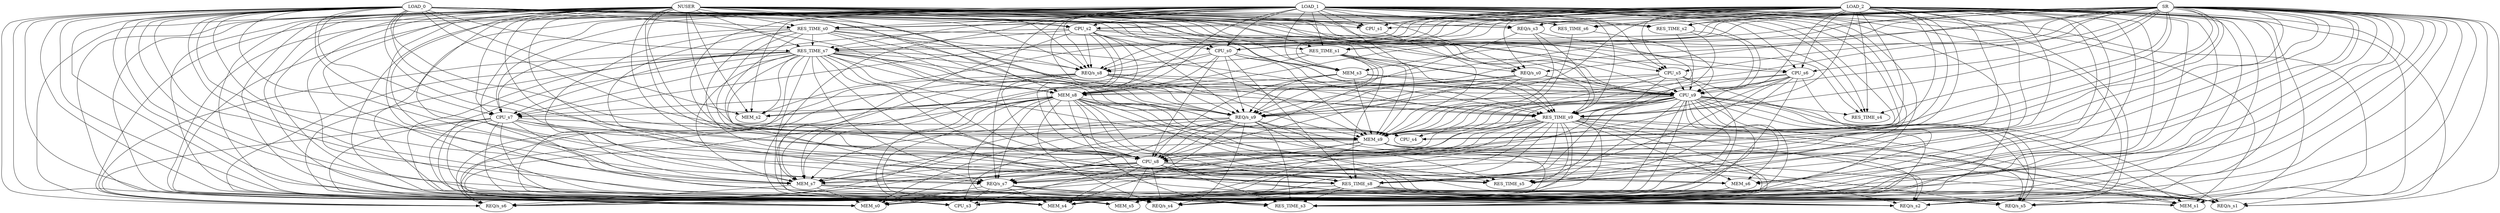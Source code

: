 strict digraph "" {
	NUSER -> "REQ/s_s0";
	NUSER -> RES_TIME_s0;
	NUSER -> CPU_s0;
	NUSER -> MEM_s0;
	NUSER -> "REQ/s_s1";
	NUSER -> RES_TIME_s1;
	NUSER -> CPU_s1;
	NUSER -> MEM_s1;
	NUSER -> "REQ/s_s2";
	NUSER -> RES_TIME_s2;
	NUSER -> CPU_s2;
	NUSER -> MEM_s2;
	NUSER -> "REQ/s_s3";
	NUSER -> RES_TIME_s3;
	NUSER -> CPU_s3;
	NUSER -> MEM_s3;
	NUSER -> "REQ/s_s4";
	NUSER -> RES_TIME_s4;
	NUSER -> CPU_s4;
	NUSER -> MEM_s4;
	NUSER -> "REQ/s_s5";
	NUSER -> RES_TIME_s5;
	NUSER -> CPU_s5;
	NUSER -> MEM_s5;
	NUSER -> "REQ/s_s6";
	NUSER -> RES_TIME_s6;
	NUSER -> CPU_s6;
	NUSER -> MEM_s6;
	NUSER -> "REQ/s_s7";
	NUSER -> RES_TIME_s7;
	NUSER -> CPU_s7;
	NUSER -> MEM_s7;
	NUSER -> "REQ/s_s8";
	NUSER -> RES_TIME_s8;
	NUSER -> CPU_s8;
	NUSER -> MEM_s8;
	NUSER -> "REQ/s_s9";
	NUSER -> RES_TIME_s9;
	NUSER -> CPU_s9;
	NUSER -> MEM_s9;
	LOAD_0 -> "REQ/s_s0";
	LOAD_0 -> RES_TIME_s0;
	LOAD_0 -> CPU_s0;
	LOAD_0 -> MEM_s0;
	LOAD_0 -> "REQ/s_s1";
	LOAD_0 -> RES_TIME_s1;
	LOAD_0 -> CPU_s1;
	LOAD_0 -> MEM_s1;
	LOAD_0 -> "REQ/s_s2";
	LOAD_0 -> RES_TIME_s2;
	LOAD_0 -> CPU_s2;
	LOAD_0 -> MEM_s2;
	LOAD_0 -> "REQ/s_s3";
	LOAD_0 -> RES_TIME_s3;
	LOAD_0 -> CPU_s3;
	LOAD_0 -> MEM_s3;
	LOAD_0 -> "REQ/s_s4";
	LOAD_0 -> RES_TIME_s4;
	LOAD_0 -> CPU_s4;
	LOAD_0 -> MEM_s4;
	LOAD_0 -> "REQ/s_s5";
	LOAD_0 -> RES_TIME_s5;
	LOAD_0 -> CPU_s5;
	LOAD_0 -> MEM_s5;
	LOAD_0 -> "REQ/s_s6";
	LOAD_0 -> RES_TIME_s6;
	LOAD_0 -> CPU_s6;
	LOAD_0 -> MEM_s6;
	LOAD_0 -> "REQ/s_s7";
	LOAD_0 -> RES_TIME_s7;
	LOAD_0 -> CPU_s7;
	LOAD_0 -> MEM_s7;
	LOAD_0 -> "REQ/s_s8";
	LOAD_0 -> RES_TIME_s8;
	LOAD_0 -> CPU_s8;
	LOAD_0 -> MEM_s8;
	LOAD_0 -> "REQ/s_s9";
	LOAD_0 -> RES_TIME_s9;
	LOAD_0 -> CPU_s9;
	LOAD_0 -> MEM_s9;
	LOAD_1 -> "REQ/s_s0";
	LOAD_1 -> RES_TIME_s0;
	LOAD_1 -> CPU_s0;
	LOAD_1 -> MEM_s0;
	LOAD_1 -> "REQ/s_s1";
	LOAD_1 -> RES_TIME_s1;
	LOAD_1 -> CPU_s1;
	LOAD_1 -> MEM_s1;
	LOAD_1 -> "REQ/s_s2";
	LOAD_1 -> RES_TIME_s2;
	LOAD_1 -> CPU_s2;
	LOAD_1 -> MEM_s2;
	LOAD_1 -> "REQ/s_s3";
	LOAD_1 -> RES_TIME_s3;
	LOAD_1 -> CPU_s3;
	LOAD_1 -> MEM_s3;
	LOAD_1 -> "REQ/s_s4";
	LOAD_1 -> RES_TIME_s4;
	LOAD_1 -> CPU_s4;
	LOAD_1 -> MEM_s4;
	LOAD_1 -> "REQ/s_s5";
	LOAD_1 -> RES_TIME_s5;
	LOAD_1 -> CPU_s5;
	LOAD_1 -> MEM_s5;
	LOAD_1 -> "REQ/s_s6";
	LOAD_1 -> RES_TIME_s6;
	LOAD_1 -> CPU_s6;
	LOAD_1 -> MEM_s6;
	LOAD_1 -> "REQ/s_s7";
	LOAD_1 -> RES_TIME_s7;
	LOAD_1 -> CPU_s7;
	LOAD_1 -> MEM_s7;
	LOAD_1 -> "REQ/s_s8";
	LOAD_1 -> RES_TIME_s8;
	LOAD_1 -> CPU_s8;
	LOAD_1 -> MEM_s8;
	LOAD_1 -> "REQ/s_s9";
	LOAD_1 -> RES_TIME_s9;
	LOAD_1 -> CPU_s9;
	LOAD_1 -> MEM_s9;
	LOAD_2 -> "REQ/s_s0";
	LOAD_2 -> RES_TIME_s0;
	LOAD_2 -> CPU_s0;
	LOAD_2 -> MEM_s0;
	LOAD_2 -> "REQ/s_s1";
	LOAD_2 -> RES_TIME_s1;
	LOAD_2 -> CPU_s1;
	LOAD_2 -> MEM_s1;
	LOAD_2 -> "REQ/s_s2";
	LOAD_2 -> RES_TIME_s2;
	LOAD_2 -> CPU_s2;
	LOAD_2 -> MEM_s2;
	LOAD_2 -> "REQ/s_s3";
	LOAD_2 -> RES_TIME_s3;
	LOAD_2 -> CPU_s3;
	LOAD_2 -> MEM_s3;
	LOAD_2 -> "REQ/s_s4";
	LOAD_2 -> RES_TIME_s4;
	LOAD_2 -> CPU_s4;
	LOAD_2 -> MEM_s4;
	LOAD_2 -> "REQ/s_s5";
	LOAD_2 -> RES_TIME_s5;
	LOAD_2 -> CPU_s5;
	LOAD_2 -> MEM_s5;
	LOAD_2 -> "REQ/s_s6";
	LOAD_2 -> RES_TIME_s6;
	LOAD_2 -> CPU_s6;
	LOAD_2 -> MEM_s6;
	LOAD_2 -> "REQ/s_s7";
	LOAD_2 -> RES_TIME_s7;
	LOAD_2 -> CPU_s7;
	LOAD_2 -> MEM_s7;
	LOAD_2 -> "REQ/s_s8";
	LOAD_2 -> RES_TIME_s8;
	LOAD_2 -> CPU_s8;
	LOAD_2 -> MEM_s8;
	LOAD_2 -> "REQ/s_s9";
	LOAD_2 -> RES_TIME_s9;
	LOAD_2 -> CPU_s9;
	LOAD_2 -> MEM_s9;
	SR -> "REQ/s_s0";
	SR -> RES_TIME_s0;
	SR -> CPU_s0;
	SR -> MEM_s0;
	SR -> "REQ/s_s1";
	SR -> RES_TIME_s1;
	SR -> CPU_s1;
	SR -> MEM_s1;
	SR -> "REQ/s_s2";
	SR -> RES_TIME_s2;
	SR -> CPU_s2;
	SR -> MEM_s2;
	SR -> "REQ/s_s3";
	SR -> RES_TIME_s3;
	SR -> CPU_s3;
	SR -> MEM_s3;
	SR -> "REQ/s_s4";
	SR -> RES_TIME_s4;
	SR -> CPU_s4;
	SR -> MEM_s4;
	SR -> "REQ/s_s5";
	SR -> RES_TIME_s5;
	SR -> CPU_s5;
	SR -> MEM_s5;
	SR -> "REQ/s_s6";
	SR -> RES_TIME_s6;
	SR -> CPU_s6;
	SR -> MEM_s6;
	SR -> "REQ/s_s7";
	SR -> RES_TIME_s7;
	SR -> CPU_s7;
	SR -> MEM_s7;
	SR -> "REQ/s_s8";
	SR -> RES_TIME_s8;
	SR -> CPU_s8;
	SR -> MEM_s8;
	SR -> "REQ/s_s9";
	SR -> RES_TIME_s9;
	SR -> CPU_s9;
	SR -> MEM_s9;
	"REQ/s_s0" -> CPU_s8;
	"REQ/s_s0" -> MEM_s8;
	"REQ/s_s0" -> "REQ/s_s9";
	"REQ/s_s0" -> RES_TIME_s9;
	"REQ/s_s0" -> CPU_s9;
	"REQ/s_s0" -> MEM_s9;
	RES_TIME_s0 -> "REQ/s_s7";
	RES_TIME_s0 -> RES_TIME_s7;
	RES_TIME_s0 -> CPU_s7;
	RES_TIME_s0 -> MEM_s7;
	RES_TIME_s0 -> "REQ/s_s8";
	RES_TIME_s0 -> RES_TIME_s8;
	RES_TIME_s0 -> CPU_s8;
	RES_TIME_s0 -> MEM_s8;
	RES_TIME_s0 -> "REQ/s_s9";
	RES_TIME_s0 -> RES_TIME_s9;
	RES_TIME_s0 -> CPU_s9;
	RES_TIME_s0 -> MEM_s9;
	CPU_s0 -> MEM_s7;
	CPU_s0 -> "REQ/s_s8";
	CPU_s0 -> RES_TIME_s8;
	CPU_s0 -> CPU_s8;
	CPU_s0 -> MEM_s8;
	CPU_s0 -> "REQ/s_s9";
	CPU_s0 -> RES_TIME_s9;
	CPU_s0 -> CPU_s9;
	CPU_s0 -> MEM_s9;
	RES_TIME_s1 -> "REQ/s_s8";
	RES_TIME_s1 -> RES_TIME_s8;
	RES_TIME_s1 -> CPU_s8;
	RES_TIME_s1 -> MEM_s8;
	RES_TIME_s1 -> "REQ/s_s9";
	RES_TIME_s1 -> RES_TIME_s9;
	RES_TIME_s1 -> CPU_s9;
	RES_TIME_s1 -> MEM_s9;
	CPU_s1 -> MEM_s9;
	RES_TIME_s2 -> RES_TIME_s9;
	RES_TIME_s2 -> CPU_s9;
	RES_TIME_s2 -> MEM_s9;
	CPU_s2 -> RES_TIME_s7;
	CPU_s2 -> CPU_s7;
	CPU_s2 -> MEM_s7;
	CPU_s2 -> "REQ/s_s8";
	CPU_s2 -> RES_TIME_s8;
	CPU_s2 -> CPU_s8;
	CPU_s2 -> MEM_s8;
	CPU_s2 -> "REQ/s_s9";
	CPU_s2 -> RES_TIME_s9;
	CPU_s2 -> CPU_s9;
	CPU_s2 -> MEM_s9;
	"REQ/s_s3" -> "REQ/s_s9";
	"REQ/s_s3" -> RES_TIME_s9;
	"REQ/s_s3" -> CPU_s9;
	"REQ/s_s3" -> MEM_s9;
	MEM_s3 -> CPU_s8;
	MEM_s3 -> MEM_s8;
	MEM_s3 -> "REQ/s_s9";
	MEM_s3 -> RES_TIME_s9;
	MEM_s3 -> CPU_s9;
	MEM_s3 -> MEM_s9;
	CPU_s5 -> MEM_s4;
	CPU_s5 -> "REQ/s_s5";
	CPU_s5 -> MEM_s8;
	CPU_s5 -> "REQ/s_s9";
	CPU_s5 -> RES_TIME_s9;
	CPU_s5 -> CPU_s9;
	CPU_s5 -> MEM_s9;
	RES_TIME_s6 -> CPU_s9;
	RES_TIME_s6 -> MEM_s9;
	CPU_s6 -> MEM_s4;
	CPU_s6 -> RES_TIME_s5;
	CPU_s6 -> MEM_s5;
	CPU_s6 -> RES_TIME_s8;
	CPU_s6 -> CPU_s8;
	CPU_s6 -> "REQ/s_s9";
	CPU_s6 -> RES_TIME_s9;
	CPU_s6 -> CPU_s9;
	CPU_s6 -> MEM_s9;
	MEM_s6 -> RES_TIME_s3;
	MEM_s6 -> "REQ/s_s4";
	MEM_s6 -> MEM_s5;
	"REQ/s_s7" -> MEM_s0;
	"REQ/s_s7" -> "REQ/s_s2";
	"REQ/s_s7" -> RES_TIME_s3;
	"REQ/s_s7" -> CPU_s3;
	"REQ/s_s7" -> "REQ/s_s4";
	"REQ/s_s7" -> MEM_s4;
	RES_TIME_s7 -> MEM_s0;
	RES_TIME_s7 -> MEM_s1;
	RES_TIME_s7 -> "REQ/s_s2";
	RES_TIME_s7 -> MEM_s2;
	RES_TIME_s7 -> RES_TIME_s3;
	RES_TIME_s7 -> CPU_s3;
	RES_TIME_s7 -> "REQ/s_s4";
	RES_TIME_s7 -> MEM_s4;
	RES_TIME_s7 -> RES_TIME_s5;
	RES_TIME_s7 -> MEM_s5;
	RES_TIME_s7 -> "REQ/s_s6";
	RES_TIME_s7 -> "REQ/s_s7";
	RES_TIME_s7 -> CPU_s7;
	RES_TIME_s7 -> MEM_s7;
	RES_TIME_s7 -> "REQ/s_s8";
	RES_TIME_s7 -> RES_TIME_s8;
	RES_TIME_s7 -> CPU_s8;
	RES_TIME_s7 -> MEM_s8;
	RES_TIME_s7 -> "REQ/s_s9";
	RES_TIME_s7 -> RES_TIME_s9;
	RES_TIME_s7 -> CPU_s9;
	RES_TIME_s7 -> MEM_s9;
	CPU_s7 -> MEM_s0;
	CPU_s7 -> RES_TIME_s3;
	CPU_s7 -> "REQ/s_s4";
	CPU_s7 -> CPU_s4;
	CPU_s7 -> MEM_s4;
	CPU_s7 -> "REQ/s_s5";
	CPU_s7 -> RES_TIME_s5;
	CPU_s7 -> MEM_s5;
	CPU_s7 -> "REQ/s_s6";
	CPU_s7 -> "REQ/s_s7";
	CPU_s7 -> MEM_s7;
	MEM_s7 -> MEM_s0;
	MEM_s7 -> RES_TIME_s3;
	MEM_s7 -> "REQ/s_s4";
	MEM_s7 -> MEM_s4;
	MEM_s7 -> "REQ/s_s6";
	"REQ/s_s8" -> MEM_s0;
	"REQ/s_s8" -> MEM_s5;
	"REQ/s_s8" -> "REQ/s_s6";
	"REQ/s_s8" -> MEM_s7;
	"REQ/s_s8" -> CPU_s8;
	"REQ/s_s8" -> "REQ/s_s9";
	"REQ/s_s8" -> RES_TIME_s9;
	"REQ/s_s8" -> CPU_s9;
	"REQ/s_s8" -> MEM_s9;
	RES_TIME_s8 -> MEM_s0;
	RES_TIME_s8 -> "REQ/s_s1";
	RES_TIME_s8 -> MEM_s1;
	RES_TIME_s8 -> "REQ/s_s2";
	RES_TIME_s8 -> RES_TIME_s3;
	RES_TIME_s8 -> "REQ/s_s4";
	RES_TIME_s8 -> MEM_s4;
	RES_TIME_s8 -> "REQ/s_s5";
	RES_TIME_s8 -> MEM_s5;
	CPU_s8 -> MEM_s0;
	CPU_s8 -> RES_TIME_s3;
	CPU_s8 -> CPU_s3;
	CPU_s8 -> "REQ/s_s4";
	CPU_s8 -> MEM_s4;
	CPU_s8 -> "REQ/s_s5";
	CPU_s8 -> RES_TIME_s5;
	CPU_s8 -> MEM_s5;
	CPU_s8 -> "REQ/s_s6";
	CPU_s8 -> MEM_s6;
	CPU_s8 -> "REQ/s_s7";
	CPU_s8 -> MEM_s7;
	CPU_s8 -> RES_TIME_s8;
	MEM_s8 -> MEM_s0;
	MEM_s8 -> "REQ/s_s1";
	MEM_s8 -> MEM_s1;
	MEM_s8 -> "REQ/s_s2";
	MEM_s8 -> MEM_s2;
	MEM_s8 -> RES_TIME_s3;
	MEM_s8 -> CPU_s3;
	MEM_s8 -> "REQ/s_s4";
	MEM_s8 -> CPU_s4;
	MEM_s8 -> MEM_s4;
	MEM_s8 -> "REQ/s_s5";
	MEM_s8 -> RES_TIME_s5;
	MEM_s8 -> MEM_s5;
	MEM_s8 -> "REQ/s_s6";
	MEM_s8 -> "REQ/s_s7";
	MEM_s8 -> MEM_s7;
	MEM_s8 -> RES_TIME_s8;
	MEM_s8 -> CPU_s8;
	MEM_s8 -> MEM_s9;
	"REQ/s_s9" -> MEM_s0;
	"REQ/s_s9" -> "REQ/s_s1";
	"REQ/s_s9" -> "REQ/s_s2";
	"REQ/s_s9" -> RES_TIME_s3;
	"REQ/s_s9" -> CPU_s3;
	"REQ/s_s9" -> "REQ/s_s4";
	"REQ/s_s9" -> MEM_s4;
	"REQ/s_s9" -> "REQ/s_s5";
	"REQ/s_s9" -> "REQ/s_s6";
	"REQ/s_s9" -> "REQ/s_s7";
	"REQ/s_s9" -> MEM_s7;
	"REQ/s_s9" -> CPU_s8;
	RES_TIME_s9 -> MEM_s0;
	RES_TIME_s9 -> "REQ/s_s1";
	RES_TIME_s9 -> MEM_s1;
	RES_TIME_s9 -> "REQ/s_s2";
	RES_TIME_s9 -> RES_TIME_s3;
	RES_TIME_s9 -> CPU_s3;
	RES_TIME_s9 -> "REQ/s_s4";
	RES_TIME_s9 -> MEM_s4;
	RES_TIME_s9 -> "REQ/s_s5";
	RES_TIME_s9 -> RES_TIME_s5;
	RES_TIME_s9 -> MEM_s5;
	RES_TIME_s9 -> "REQ/s_s6";
	RES_TIME_s9 -> MEM_s6;
	RES_TIME_s9 -> "REQ/s_s7";
	RES_TIME_s9 -> MEM_s7;
	RES_TIME_s9 -> RES_TIME_s8;
	RES_TIME_s9 -> CPU_s8;
	RES_TIME_s9 -> MEM_s9;
	CPU_s9 -> MEM_s0;
	CPU_s9 -> "REQ/s_s1";
	CPU_s9 -> MEM_s1;
	CPU_s9 -> "REQ/s_s2";
	CPU_s9 -> RES_TIME_s3;
	CPU_s9 -> CPU_s3;
	CPU_s9 -> "REQ/s_s4";
	CPU_s9 -> RES_TIME_s4;
	CPU_s9 -> CPU_s4;
	CPU_s9 -> MEM_s4;
	CPU_s9 -> "REQ/s_s5";
	CPU_s9 -> RES_TIME_s5;
	CPU_s9 -> MEM_s5;
	CPU_s9 -> "REQ/s_s6";
	CPU_s9 -> MEM_s6;
	CPU_s9 -> "REQ/s_s7";
	CPU_s9 -> CPU_s7;
	CPU_s9 -> MEM_s7;
	CPU_s9 -> RES_TIME_s8;
	CPU_s9 -> CPU_s8;
	CPU_s9 -> "REQ/s_s9";
	CPU_s9 -> RES_TIME_s9;
	CPU_s9 -> MEM_s9;
	MEM_s9 -> MEM_s0;
	MEM_s9 -> "REQ/s_s1";
	MEM_s9 -> MEM_s1;
	MEM_s9 -> "REQ/s_s2";
	MEM_s9 -> RES_TIME_s3;
	MEM_s9 -> "REQ/s_s4";
	MEM_s9 -> MEM_s4;
	MEM_s9 -> MEM_s7;
	MEM_s9 -> CPU_s8;
}
